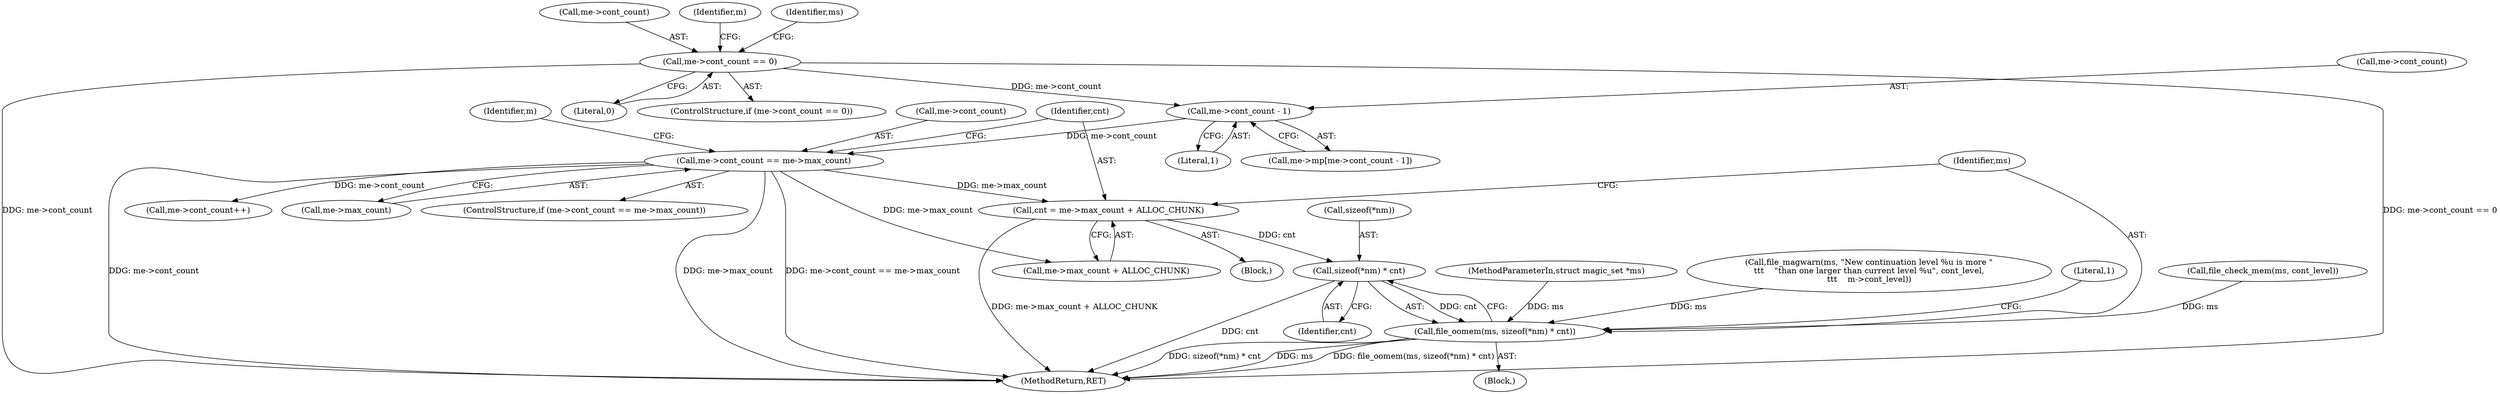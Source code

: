 digraph "0_file_4a284c89d6ef11aca34da65da7d673050a5ea320@integer" {
"1000260" [label="(Call,cnt = me->max_count + ALLOC_CHUNK)"];
"1000250" [label="(Call,me->cont_count == me->max_count)"];
"1000222" [label="(Call,me->cont_count - 1)"];
"1000203" [label="(Call,me->cont_count == 0)"];
"1000270" [label="(Call,sizeof(*nm) * cnt)"];
"1000268" [label="(Call,file_oomem(ms, sizeof(*nm) * cnt))"];
"1000268" [label="(Call,file_oomem(ms, sizeof(*nm) * cnt))"];
"1000270" [label="(Call,sizeof(*nm) * cnt)"];
"1000249" [label="(ControlStructure,if (me->cont_count == me->max_count))"];
"1000130" [label="(MethodParameterIn,struct magic_set *ms)"];
"1000203" [label="(Call,me->cont_count == 0)"];
"1000242" [label="(Call,file_magwarn(ms, \"New continuation level %u is more \"\n\t\t\t    \"than one larger than current level %u\", cont_level,\n\t\t\t    m->cont_level))"];
"1000277" [label="(Literal,1)"];
"1001537" [label="(MethodReturn,RET)"];
"1000222" [label="(Call,me->cont_count - 1)"];
"1000257" [label="(Block,)"];
"1000204" [label="(Call,me->cont_count)"];
"1000269" [label="(Identifier,ms)"];
"1000250" [label="(Call,me->cont_count == me->max_count)"];
"1000218" [label="(Call,me->mp[me->cont_count - 1])"];
"1000271" [label="(Call,sizeof(*nm))"];
"1000226" [label="(Literal,1)"];
"1000261" [label="(Identifier,cnt)"];
"1000299" [label="(Call,me->cont_count++)"];
"1000293" [label="(Identifier,m)"];
"1000223" [label="(Call,me->cont_count)"];
"1000254" [label="(Call,me->max_count)"];
"1000267" [label="(Block,)"];
"1000274" [label="(Identifier,cnt)"];
"1000173" [label="(Call,file_check_mem(ms, cont_level))"];
"1000251" [label="(Call,me->cont_count)"];
"1000207" [label="(Literal,0)"];
"1000216" [label="(Identifier,m)"];
"1000260" [label="(Call,cnt = me->max_count + ALLOC_CHUNK)"];
"1000202" [label="(ControlStructure,if (me->cont_count == 0))"];
"1000262" [label="(Call,me->max_count + ALLOC_CHUNK)"];
"1000210" [label="(Identifier,ms)"];
"1000260" -> "1000257"  [label="AST: "];
"1000260" -> "1000262"  [label="CFG: "];
"1000261" -> "1000260"  [label="AST: "];
"1000262" -> "1000260"  [label="AST: "];
"1000269" -> "1000260"  [label="CFG: "];
"1000260" -> "1001537"  [label="DDG: me->max_count + ALLOC_CHUNK"];
"1000250" -> "1000260"  [label="DDG: me->max_count"];
"1000260" -> "1000270"  [label="DDG: cnt"];
"1000250" -> "1000249"  [label="AST: "];
"1000250" -> "1000254"  [label="CFG: "];
"1000251" -> "1000250"  [label="AST: "];
"1000254" -> "1000250"  [label="AST: "];
"1000261" -> "1000250"  [label="CFG: "];
"1000293" -> "1000250"  [label="CFG: "];
"1000250" -> "1001537"  [label="DDG: me->cont_count"];
"1000250" -> "1001537"  [label="DDG: me->max_count"];
"1000250" -> "1001537"  [label="DDG: me->cont_count == me->max_count"];
"1000222" -> "1000250"  [label="DDG: me->cont_count"];
"1000250" -> "1000262"  [label="DDG: me->max_count"];
"1000250" -> "1000299"  [label="DDG: me->cont_count"];
"1000222" -> "1000218"  [label="AST: "];
"1000222" -> "1000226"  [label="CFG: "];
"1000223" -> "1000222"  [label="AST: "];
"1000226" -> "1000222"  [label="AST: "];
"1000218" -> "1000222"  [label="CFG: "];
"1000203" -> "1000222"  [label="DDG: me->cont_count"];
"1000203" -> "1000202"  [label="AST: "];
"1000203" -> "1000207"  [label="CFG: "];
"1000204" -> "1000203"  [label="AST: "];
"1000207" -> "1000203"  [label="AST: "];
"1000210" -> "1000203"  [label="CFG: "];
"1000216" -> "1000203"  [label="CFG: "];
"1000203" -> "1001537"  [label="DDG: me->cont_count == 0"];
"1000203" -> "1001537"  [label="DDG: me->cont_count"];
"1000270" -> "1000268"  [label="AST: "];
"1000270" -> "1000274"  [label="CFG: "];
"1000271" -> "1000270"  [label="AST: "];
"1000274" -> "1000270"  [label="AST: "];
"1000268" -> "1000270"  [label="CFG: "];
"1000270" -> "1001537"  [label="DDG: cnt"];
"1000270" -> "1000268"  [label="DDG: cnt"];
"1000268" -> "1000267"  [label="AST: "];
"1000269" -> "1000268"  [label="AST: "];
"1000277" -> "1000268"  [label="CFG: "];
"1000268" -> "1001537"  [label="DDG: ms"];
"1000268" -> "1001537"  [label="DDG: file_oomem(ms, sizeof(*nm) * cnt)"];
"1000268" -> "1001537"  [label="DDG: sizeof(*nm) * cnt"];
"1000173" -> "1000268"  [label="DDG: ms"];
"1000242" -> "1000268"  [label="DDG: ms"];
"1000130" -> "1000268"  [label="DDG: ms"];
}
